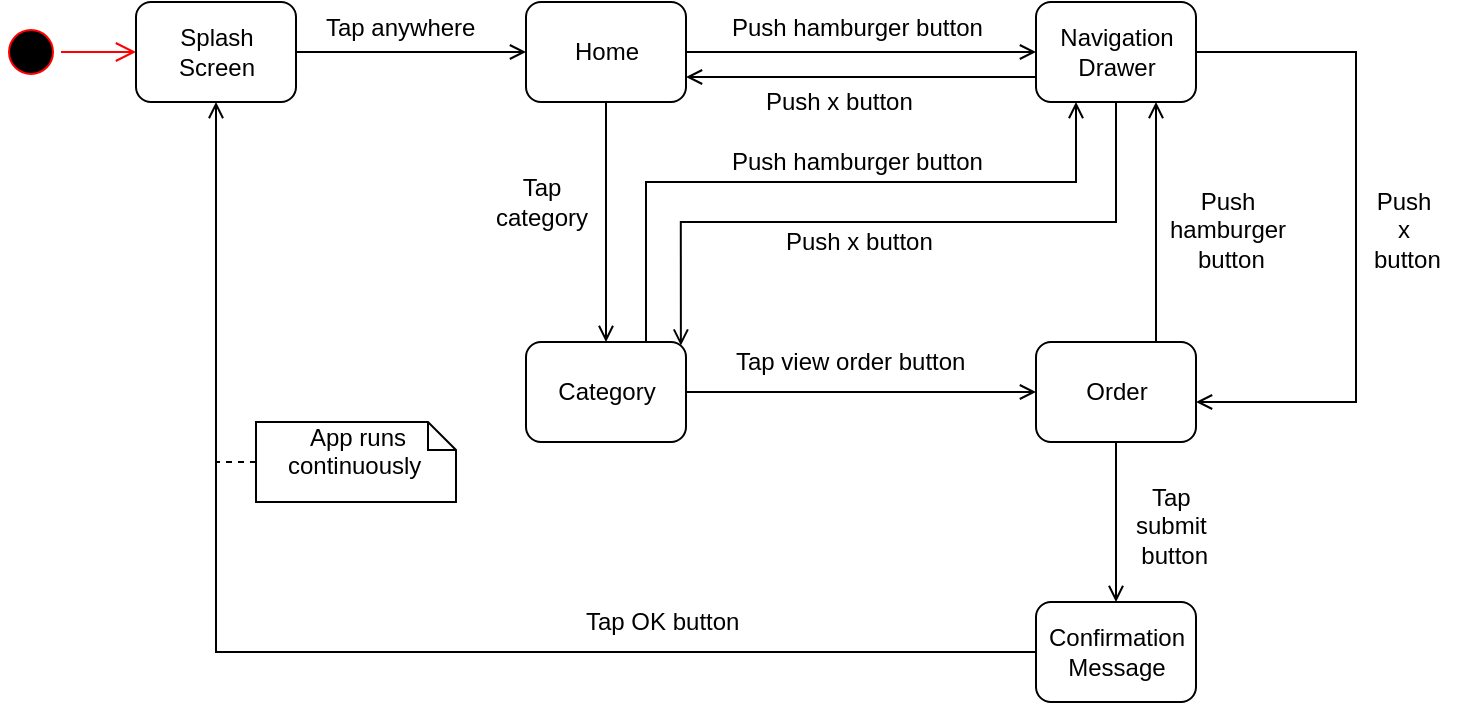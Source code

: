 <mxfile version="10.5.9" type="device"><diagram id="p03Xo_-K5r6mOUU44ajs" name="Page-1"><mxGraphModel dx="754" dy="420" grid="1" gridSize="10" guides="1" tooltips="1" connect="1" arrows="1" fold="1" page="1" pageScale="1" pageWidth="850" pageHeight="1100" math="0" shadow="0"><root><mxCell id="0"/><mxCell id="1" parent="0"/><mxCell id="qFpvcXTNXxQpxzMQbMbc-1" value="" style="ellipse;html=1;shape=startState;fillColor=#000000;strokeColor=#ff0000;" vertex="1" parent="1"><mxGeometry x="52.5" y="90" width="30" height="30" as="geometry"/></mxCell><mxCell id="qFpvcXTNXxQpxzMQbMbc-2" value="" style="edgeStyle=orthogonalEdgeStyle;html=1;verticalAlign=bottom;endArrow=open;endSize=8;strokeColor=#ff0000;entryX=0;entryY=0.5;entryDx=0;entryDy=0;" edge="1" source="qFpvcXTNXxQpxzMQbMbc-1" parent="1" target="qFpvcXTNXxQpxzMQbMbc-3"><mxGeometry relative="1" as="geometry"><mxPoint x="127.5" y="105" as="targetPoint"/></mxGeometry></mxCell><mxCell id="qFpvcXTNXxQpxzMQbMbc-3" value="Splash&lt;br&gt;Screen" style="html=1;rounded=1;" vertex="1" parent="1"><mxGeometry x="120" y="80" width="80" height="50" as="geometry"/></mxCell><mxCell id="qFpvcXTNXxQpxzMQbMbc-11" style="edgeStyle=orthogonalEdgeStyle;rounded=0;orthogonalLoop=1;jettySize=auto;html=1;exitX=0.5;exitY=1;exitDx=0;exitDy=0;entryX=0.5;entryY=0;entryDx=0;entryDy=0;endArrow=open;endFill=0;" edge="1" parent="1" source="qFpvcXTNXxQpxzMQbMbc-4" target="qFpvcXTNXxQpxzMQbMbc-5"><mxGeometry relative="1" as="geometry"/></mxCell><mxCell id="qFpvcXTNXxQpxzMQbMbc-33" style="edgeStyle=orthogonalEdgeStyle;rounded=0;orthogonalLoop=1;jettySize=auto;html=1;exitX=1;exitY=0.75;exitDx=0;exitDy=0;entryX=0;entryY=0.75;entryDx=0;entryDy=0;startArrow=open;startFill=0;endArrow=none;endFill=0;" edge="1" parent="1" source="qFpvcXTNXxQpxzMQbMbc-4" target="qFpvcXTNXxQpxzMQbMbc-6"><mxGeometry relative="1" as="geometry"/></mxCell><mxCell id="qFpvcXTNXxQpxzMQbMbc-4" value="Home" style="html=1;rounded=1;" vertex="1" parent="1"><mxGeometry x="315" y="80" width="80" height="50" as="geometry"/></mxCell><mxCell id="qFpvcXTNXxQpxzMQbMbc-18" style="edgeStyle=orthogonalEdgeStyle;rounded=0;orthogonalLoop=1;jettySize=auto;html=1;exitX=0.75;exitY=0;exitDx=0;exitDy=0;entryX=0.25;entryY=1;entryDx=0;entryDy=0;endArrow=open;endFill=0;" edge="1" parent="1" source="qFpvcXTNXxQpxzMQbMbc-5" target="qFpvcXTNXxQpxzMQbMbc-6"><mxGeometry relative="1" as="geometry"><Array as="points"><mxPoint x="375" y="170"/><mxPoint x="590" y="170"/></Array></mxGeometry></mxCell><mxCell id="qFpvcXTNXxQpxzMQbMbc-24" style="edgeStyle=orthogonalEdgeStyle;rounded=0;orthogonalLoop=1;jettySize=auto;html=1;exitX=1;exitY=0.5;exitDx=0;exitDy=0;entryX=0;entryY=0.5;entryDx=0;entryDy=0;endArrow=open;endFill=0;" edge="1" parent="1" source="qFpvcXTNXxQpxzMQbMbc-5" target="qFpvcXTNXxQpxzMQbMbc-7"><mxGeometry relative="1" as="geometry"/></mxCell><mxCell id="qFpvcXTNXxQpxzMQbMbc-5" value="Category&lt;br&gt;" style="html=1;rounded=1;" vertex="1" parent="1"><mxGeometry x="315" y="250" width="80" height="50" as="geometry"/></mxCell><mxCell id="qFpvcXTNXxQpxzMQbMbc-44" style="edgeStyle=orthogonalEdgeStyle;rounded=0;orthogonalLoop=1;jettySize=auto;html=1;exitX=1;exitY=0.5;exitDx=0;exitDy=0;startArrow=none;startFill=0;endArrow=none;endFill=0;" edge="1" parent="1" source="qFpvcXTNXxQpxzMQbMbc-6"><mxGeometry relative="1" as="geometry"><mxPoint x="710" y="105" as="targetPoint"/></mxGeometry></mxCell><mxCell id="qFpvcXTNXxQpxzMQbMbc-46" style="edgeStyle=orthogonalEdgeStyle;rounded=0;orthogonalLoop=1;jettySize=auto;html=1;exitX=0.5;exitY=1;exitDx=0;exitDy=0;entryX=0.968;entryY=0.036;entryDx=0;entryDy=0;entryPerimeter=0;startArrow=none;startFill=0;endArrow=open;endFill=0;" edge="1" parent="1" source="qFpvcXTNXxQpxzMQbMbc-6" target="qFpvcXTNXxQpxzMQbMbc-5"><mxGeometry relative="1" as="geometry"/></mxCell><mxCell id="qFpvcXTNXxQpxzMQbMbc-6" value="Navigation&lt;br&gt;Drawer" style="html=1;rounded=1;" vertex="1" parent="1"><mxGeometry x="570" y="80" width="80" height="50" as="geometry"/></mxCell><mxCell id="qFpvcXTNXxQpxzMQbMbc-12" style="edgeStyle=orthogonalEdgeStyle;rounded=0;orthogonalLoop=1;jettySize=auto;html=1;exitX=0.75;exitY=0;exitDx=0;exitDy=0;entryX=0.75;entryY=1;entryDx=0;entryDy=0;endArrow=open;endFill=0;" edge="1" parent="1" source="qFpvcXTNXxQpxzMQbMbc-7" target="qFpvcXTNXxQpxzMQbMbc-6"><mxGeometry relative="1" as="geometry"/></mxCell><mxCell id="qFpvcXTNXxQpxzMQbMbc-22" style="edgeStyle=orthogonalEdgeStyle;rounded=0;orthogonalLoop=1;jettySize=auto;html=1;exitX=0.5;exitY=1;exitDx=0;exitDy=0;entryX=0.5;entryY=0;entryDx=0;entryDy=0;endArrow=open;endFill=0;" edge="1" parent="1" source="qFpvcXTNXxQpxzMQbMbc-7" target="qFpvcXTNXxQpxzMQbMbc-8"><mxGeometry relative="1" as="geometry"/></mxCell><mxCell id="qFpvcXTNXxQpxzMQbMbc-41" style="edgeStyle=orthogonalEdgeStyle;rounded=0;orthogonalLoop=1;jettySize=auto;html=1;exitX=1;exitY=0.5;exitDx=0;exitDy=0;startArrow=open;startFill=0;endArrow=none;endFill=0;" edge="1" parent="1"><mxGeometry relative="1" as="geometry"><mxPoint x="710" y="105" as="targetPoint"/><mxPoint x="650" y="280" as="sourcePoint"/><Array as="points"><mxPoint x="730" y="280"/><mxPoint x="730" y="105"/></Array></mxGeometry></mxCell><mxCell id="qFpvcXTNXxQpxzMQbMbc-7" value="Order" style="html=1;rounded=1;" vertex="1" parent="1"><mxGeometry x="570" y="250" width="80" height="50" as="geometry"/></mxCell><mxCell id="qFpvcXTNXxQpxzMQbMbc-26" style="edgeStyle=orthogonalEdgeStyle;rounded=0;orthogonalLoop=1;jettySize=auto;html=1;exitX=0;exitY=0.5;exitDx=0;exitDy=0;entryX=0.5;entryY=1;entryDx=0;entryDy=0;endArrow=open;endFill=0;" edge="1" parent="1" source="qFpvcXTNXxQpxzMQbMbc-8" target="qFpvcXTNXxQpxzMQbMbc-3"><mxGeometry relative="1" as="geometry"/></mxCell><mxCell id="qFpvcXTNXxQpxzMQbMbc-8" value="Confirmation&lt;br&gt;Message&lt;br&gt;" style="html=1;rounded=1;" vertex="1" parent="1"><mxGeometry x="570" y="380" width="80" height="50" as="geometry"/></mxCell><mxCell id="qFpvcXTNXxQpxzMQbMbc-9" value="" style="endArrow=open;html=1;exitX=1;exitY=0.5;exitDx=0;exitDy=0;entryX=0;entryY=0.5;entryDx=0;entryDy=0;endFill=0;" edge="1" parent="1" source="qFpvcXTNXxQpxzMQbMbc-3" target="qFpvcXTNXxQpxzMQbMbc-4"><mxGeometry width="50" height="50" relative="1" as="geometry"><mxPoint x="50" y="430" as="sourcePoint"/><mxPoint x="100" y="380" as="targetPoint"/></mxGeometry></mxCell><mxCell id="qFpvcXTNXxQpxzMQbMbc-10" value="" style="endArrow=open;html=1;exitX=1;exitY=0.5;exitDx=0;exitDy=0;endFill=0;" edge="1" parent="1" source="qFpvcXTNXxQpxzMQbMbc-4" target="qFpvcXTNXxQpxzMQbMbc-6"><mxGeometry width="50" height="50" relative="1" as="geometry"><mxPoint x="240" y="115" as="sourcePoint"/><mxPoint x="325" y="115" as="targetPoint"/></mxGeometry></mxCell><mxCell id="qFpvcXTNXxQpxzMQbMbc-14" value="Tap anywhere" style="text;html=1;resizable=0;points=[];autosize=1;align=left;verticalAlign=top;spacingTop=-4;fillColor=none;" vertex="1" parent="1"><mxGeometry x="212.5" y="83" width="90" height="20" as="geometry"/></mxCell><mxCell id="qFpvcXTNXxQpxzMQbMbc-15" value="Push hamburger button" style="text;html=1;resizable=0;points=[];autosize=1;align=left;verticalAlign=top;spacingTop=-4;" vertex="1" parent="1"><mxGeometry x="416" y="83" width="140" height="20" as="geometry"/></mxCell><mxCell id="qFpvcXTNXxQpxzMQbMbc-19" value="Tap category" style="text;html=1;strokeColor=none;fillColor=none;align=center;verticalAlign=middle;whiteSpace=wrap;rounded=0;" vertex="1" parent="1"><mxGeometry x="302.5" y="170" width="40" height="20" as="geometry"/></mxCell><mxCell id="qFpvcXTNXxQpxzMQbMbc-20" value="Push hamburger button" style="text;html=1;resizable=0;points=[];autosize=1;align=left;verticalAlign=top;spacingTop=-4;" vertex="1" parent="1"><mxGeometry x="416" y="150" width="140" height="20" as="geometry"/></mxCell><mxCell id="qFpvcXTNXxQpxzMQbMbc-21" value="&lt;div style=&quot;text-align: center&quot;&gt;&lt;span&gt;Push&amp;nbsp;&lt;/span&gt;&lt;/div&gt;&lt;div style=&quot;text-align: center&quot;&gt;&lt;span&gt;hamburger&amp;nbsp;&lt;/span&gt;&lt;/div&gt;&lt;div style=&quot;text-align: center&quot;&gt;&lt;span&gt;button&lt;/span&gt;&lt;/div&gt;" style="text;html=1;resizable=0;points=[];autosize=1;align=left;verticalAlign=top;spacingTop=-4;" vertex="1" parent="1"><mxGeometry x="635" y="170" width="80" height="40" as="geometry"/></mxCell><mxCell id="qFpvcXTNXxQpxzMQbMbc-23" value="&lt;div style=&quot;text-align: center&quot;&gt;&lt;span&gt;Tap&amp;nbsp;&lt;/span&gt;&lt;/div&gt;&lt;div style=&quot;text-align: center&quot;&gt;&lt;span&gt;submit&amp;nbsp;&lt;/span&gt;&lt;/div&gt;&lt;div style=&quot;text-align: center&quot;&gt;&lt;span&gt;button&lt;/span&gt;&lt;/div&gt;" style="text;html=1;resizable=0;points=[];autosize=1;align=left;verticalAlign=top;spacingTop=-4;" vertex="1" parent="1"><mxGeometry x="618" y="318" width="50" height="40" as="geometry"/></mxCell><mxCell id="qFpvcXTNXxQpxzMQbMbc-25" value="Tap view order button" style="text;html=1;resizable=0;points=[];autosize=1;align=left;verticalAlign=top;spacingTop=-4;" vertex="1" parent="1"><mxGeometry x="417.5" y="250" width="130" height="20" as="geometry"/></mxCell><mxCell id="qFpvcXTNXxQpxzMQbMbc-28" style="edgeStyle=orthogonalEdgeStyle;rounded=0;orthogonalLoop=1;jettySize=auto;html=1;exitX=0;exitY=0.5;exitDx=0;exitDy=0;exitPerimeter=0;endArrow=none;endFill=0;dashed=1;" edge="1" parent="1" source="qFpvcXTNXxQpxzMQbMbc-27"><mxGeometry relative="1" as="geometry"><mxPoint x="160" y="335" as="targetPoint"/></mxGeometry></mxCell><mxCell id="qFpvcXTNXxQpxzMQbMbc-27" value="&lt;div style=&quot;text-align: center&quot;&gt;&lt;span&gt;App runs continuously&amp;nbsp;&lt;/span&gt;&lt;/div&gt;" style="shape=note;whiteSpace=wrap;html=1;size=14;verticalAlign=top;align=left;spacingTop=-6;rounded=1;" vertex="1" parent="1"><mxGeometry x="180" y="290" width="100" height="40" as="geometry"/></mxCell><mxCell id="qFpvcXTNXxQpxzMQbMbc-29" value="Tap OK button" style="text;html=1;resizable=0;points=[];autosize=1;align=left;verticalAlign=top;spacingTop=-4;" vertex="1" parent="1"><mxGeometry x="342.5" y="380" width="90" height="20" as="geometry"/></mxCell><mxCell id="qFpvcXTNXxQpxzMQbMbc-34" value="Push x button" style="text;html=1;resizable=0;points=[];autosize=1;align=left;verticalAlign=top;spacingTop=-4;" vertex="1" parent="1"><mxGeometry x="432.5" y="120" width="90" height="20" as="geometry"/></mxCell><mxCell id="qFpvcXTNXxQpxzMQbMbc-45" value="&lt;div style=&quot;text-align: center&quot;&gt;&lt;span&gt;Push&amp;nbsp;&lt;/span&gt;&lt;/div&gt;&lt;div style=&quot;text-align: center&quot;&gt;&lt;span&gt;x&amp;nbsp;&lt;/span&gt;&lt;/div&gt;&lt;div style=&quot;text-align: center&quot;&gt;&lt;span&gt;button&lt;/span&gt;&lt;/div&gt;" style="text;html=1;resizable=0;points=[];autosize=1;align=left;verticalAlign=top;spacingTop=-4;" vertex="1" parent="1"><mxGeometry x="737" y="170" width="50" height="40" as="geometry"/></mxCell><mxCell id="qFpvcXTNXxQpxzMQbMbc-47" value="Push x button" style="text;html=1;resizable=0;points=[];autosize=1;align=left;verticalAlign=top;spacingTop=-4;" vertex="1" parent="1"><mxGeometry x="442.5" y="190" width="90" height="20" as="geometry"/></mxCell></root></mxGraphModel></diagram></mxfile>